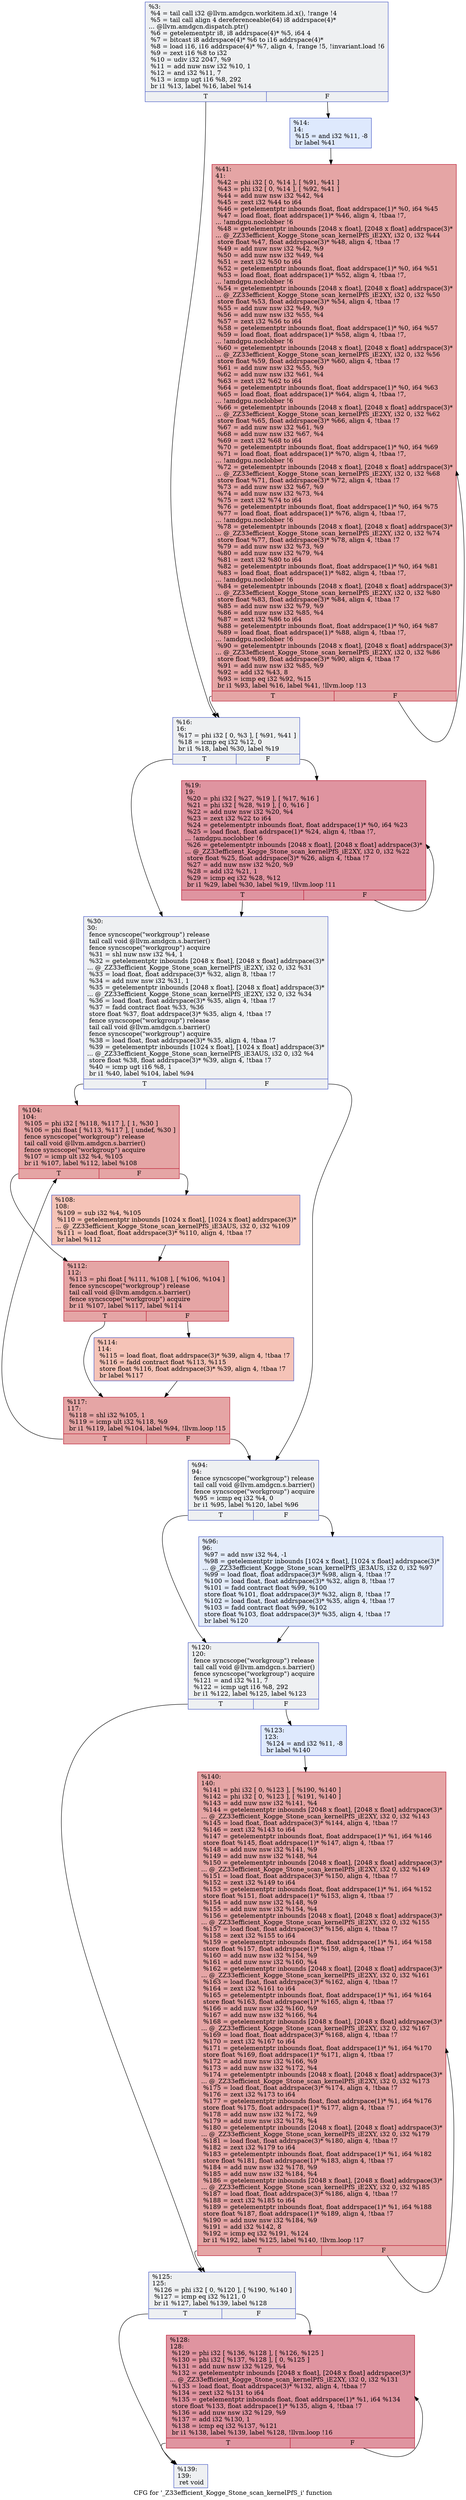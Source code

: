 digraph "CFG for '_Z33efficient_Kogge_Stone_scan_kernelPfS_i' function" {
	label="CFG for '_Z33efficient_Kogge_Stone_scan_kernelPfS_i' function";

	Node0x5d18fc0 [shape=record,color="#3d50c3ff", style=filled, fillcolor="#d9dce170",label="{%3:\l  %4 = tail call i32 @llvm.amdgcn.workitem.id.x(), !range !4\l  %5 = tail call align 4 dereferenceable(64) i8 addrspace(4)*\l... @llvm.amdgcn.dispatch.ptr()\l  %6 = getelementptr i8, i8 addrspace(4)* %5, i64 4\l  %7 = bitcast i8 addrspace(4)* %6 to i16 addrspace(4)*\l  %8 = load i16, i16 addrspace(4)* %7, align 4, !range !5, !invariant.load !6\l  %9 = zext i16 %8 to i32\l  %10 = udiv i32 2047, %9\l  %11 = add nuw nsw i32 %10, 1\l  %12 = and i32 %11, 7\l  %13 = icmp ugt i16 %8, 292\l  br i1 %13, label %16, label %14\l|{<s0>T|<s1>F}}"];
	Node0x5d18fc0:s0 -> Node0x5d19d90;
	Node0x5d18fc0:s1 -> Node0x5d1aea0;
	Node0x5d1aea0 [shape=record,color="#3d50c3ff", style=filled, fillcolor="#b5cdfa70",label="{%14:\l14:                                               \l  %15 = and i32 %11, -8\l  br label %41\l}"];
	Node0x5d1aea0 -> Node0x5d1b0a0;
	Node0x5d19d90 [shape=record,color="#3d50c3ff", style=filled, fillcolor="#d9dce170",label="{%16:\l16:                                               \l  %17 = phi i32 [ 0, %3 ], [ %91, %41 ]\l  %18 = icmp eq i32 %12, 0\l  br i1 %18, label %30, label %19\l|{<s0>T|<s1>F}}"];
	Node0x5d19d90:s0 -> Node0x5d1b3b0;
	Node0x5d19d90:s1 -> Node0x5d1b440;
	Node0x5d1b440 [shape=record,color="#b70d28ff", style=filled, fillcolor="#b70d2870",label="{%19:\l19:                                               \l  %20 = phi i32 [ %27, %19 ], [ %17, %16 ]\l  %21 = phi i32 [ %28, %19 ], [ 0, %16 ]\l  %22 = add nuw nsw i32 %20, %4\l  %23 = zext i32 %22 to i64\l  %24 = getelementptr inbounds float, float addrspace(1)* %0, i64 %23\l  %25 = load float, float addrspace(1)* %24, align 4, !tbaa !7,\l... !amdgpu.noclobber !6\l  %26 = getelementptr inbounds [2048 x float], [2048 x float] addrspace(3)*\l... @_ZZ33efficient_Kogge_Stone_scan_kernelPfS_iE2XY, i32 0, i32 %22\l  store float %25, float addrspace(3)* %26, align 4, !tbaa !7\l  %27 = add nuw nsw i32 %20, %9\l  %28 = add i32 %21, 1\l  %29 = icmp eq i32 %28, %12\l  br i1 %29, label %30, label %19, !llvm.loop !11\l|{<s0>T|<s1>F}}"];
	Node0x5d1b440:s0 -> Node0x5d1b3b0;
	Node0x5d1b440:s1 -> Node0x5d1b440;
	Node0x5d1b3b0 [shape=record,color="#3d50c3ff", style=filled, fillcolor="#d9dce170",label="{%30:\l30:                                               \l  fence syncscope(\"workgroup\") release\l  tail call void @llvm.amdgcn.s.barrier()\l  fence syncscope(\"workgroup\") acquire\l  %31 = shl nuw nsw i32 %4, 1\l  %32 = getelementptr inbounds [2048 x float], [2048 x float] addrspace(3)*\l... @_ZZ33efficient_Kogge_Stone_scan_kernelPfS_iE2XY, i32 0, i32 %31\l  %33 = load float, float addrspace(3)* %32, align 8, !tbaa !7\l  %34 = add nuw nsw i32 %31, 1\l  %35 = getelementptr inbounds [2048 x float], [2048 x float] addrspace(3)*\l... @_ZZ33efficient_Kogge_Stone_scan_kernelPfS_iE2XY, i32 0, i32 %34\l  %36 = load float, float addrspace(3)* %35, align 4, !tbaa !7\l  %37 = fadd contract float %33, %36\l  store float %37, float addrspace(3)* %35, align 4, !tbaa !7\l  fence syncscope(\"workgroup\") release\l  tail call void @llvm.amdgcn.s.barrier()\l  fence syncscope(\"workgroup\") acquire\l  %38 = load float, float addrspace(3)* %35, align 4, !tbaa !7\l  %39 = getelementptr inbounds [1024 x float], [1024 x float] addrspace(3)*\l... @_ZZ33efficient_Kogge_Stone_scan_kernelPfS_iE3AUS, i32 0, i32 %4\l  store float %38, float addrspace(3)* %39, align 4, !tbaa !7\l  %40 = icmp ugt i16 %8, 1\l  br i1 %40, label %104, label %94\l|{<s0>T|<s1>F}}"];
	Node0x5d1b3b0:s0 -> Node0x5d1ced0;
	Node0x5d1b3b0:s1 -> Node0x5d1d920;
	Node0x5d1b0a0 [shape=record,color="#b70d28ff", style=filled, fillcolor="#c5333470",label="{%41:\l41:                                               \l  %42 = phi i32 [ 0, %14 ], [ %91, %41 ]\l  %43 = phi i32 [ 0, %14 ], [ %92, %41 ]\l  %44 = add nuw nsw i32 %42, %4\l  %45 = zext i32 %44 to i64\l  %46 = getelementptr inbounds float, float addrspace(1)* %0, i64 %45\l  %47 = load float, float addrspace(1)* %46, align 4, !tbaa !7,\l... !amdgpu.noclobber !6\l  %48 = getelementptr inbounds [2048 x float], [2048 x float] addrspace(3)*\l... @_ZZ33efficient_Kogge_Stone_scan_kernelPfS_iE2XY, i32 0, i32 %44\l  store float %47, float addrspace(3)* %48, align 4, !tbaa !7\l  %49 = add nuw nsw i32 %42, %9\l  %50 = add nuw nsw i32 %49, %4\l  %51 = zext i32 %50 to i64\l  %52 = getelementptr inbounds float, float addrspace(1)* %0, i64 %51\l  %53 = load float, float addrspace(1)* %52, align 4, !tbaa !7,\l... !amdgpu.noclobber !6\l  %54 = getelementptr inbounds [2048 x float], [2048 x float] addrspace(3)*\l... @_ZZ33efficient_Kogge_Stone_scan_kernelPfS_iE2XY, i32 0, i32 %50\l  store float %53, float addrspace(3)* %54, align 4, !tbaa !7\l  %55 = add nuw nsw i32 %49, %9\l  %56 = add nuw nsw i32 %55, %4\l  %57 = zext i32 %56 to i64\l  %58 = getelementptr inbounds float, float addrspace(1)* %0, i64 %57\l  %59 = load float, float addrspace(1)* %58, align 4, !tbaa !7,\l... !amdgpu.noclobber !6\l  %60 = getelementptr inbounds [2048 x float], [2048 x float] addrspace(3)*\l... @_ZZ33efficient_Kogge_Stone_scan_kernelPfS_iE2XY, i32 0, i32 %56\l  store float %59, float addrspace(3)* %60, align 4, !tbaa !7\l  %61 = add nuw nsw i32 %55, %9\l  %62 = add nuw nsw i32 %61, %4\l  %63 = zext i32 %62 to i64\l  %64 = getelementptr inbounds float, float addrspace(1)* %0, i64 %63\l  %65 = load float, float addrspace(1)* %64, align 4, !tbaa !7,\l... !amdgpu.noclobber !6\l  %66 = getelementptr inbounds [2048 x float], [2048 x float] addrspace(3)*\l... @_ZZ33efficient_Kogge_Stone_scan_kernelPfS_iE2XY, i32 0, i32 %62\l  store float %65, float addrspace(3)* %66, align 4, !tbaa !7\l  %67 = add nuw nsw i32 %61, %9\l  %68 = add nuw nsw i32 %67, %4\l  %69 = zext i32 %68 to i64\l  %70 = getelementptr inbounds float, float addrspace(1)* %0, i64 %69\l  %71 = load float, float addrspace(1)* %70, align 4, !tbaa !7,\l... !amdgpu.noclobber !6\l  %72 = getelementptr inbounds [2048 x float], [2048 x float] addrspace(3)*\l... @_ZZ33efficient_Kogge_Stone_scan_kernelPfS_iE2XY, i32 0, i32 %68\l  store float %71, float addrspace(3)* %72, align 4, !tbaa !7\l  %73 = add nuw nsw i32 %67, %9\l  %74 = add nuw nsw i32 %73, %4\l  %75 = zext i32 %74 to i64\l  %76 = getelementptr inbounds float, float addrspace(1)* %0, i64 %75\l  %77 = load float, float addrspace(1)* %76, align 4, !tbaa !7,\l... !amdgpu.noclobber !6\l  %78 = getelementptr inbounds [2048 x float], [2048 x float] addrspace(3)*\l... @_ZZ33efficient_Kogge_Stone_scan_kernelPfS_iE2XY, i32 0, i32 %74\l  store float %77, float addrspace(3)* %78, align 4, !tbaa !7\l  %79 = add nuw nsw i32 %73, %9\l  %80 = add nuw nsw i32 %79, %4\l  %81 = zext i32 %80 to i64\l  %82 = getelementptr inbounds float, float addrspace(1)* %0, i64 %81\l  %83 = load float, float addrspace(1)* %82, align 4, !tbaa !7,\l... !amdgpu.noclobber !6\l  %84 = getelementptr inbounds [2048 x float], [2048 x float] addrspace(3)*\l... @_ZZ33efficient_Kogge_Stone_scan_kernelPfS_iE2XY, i32 0, i32 %80\l  store float %83, float addrspace(3)* %84, align 4, !tbaa !7\l  %85 = add nuw nsw i32 %79, %9\l  %86 = add nuw nsw i32 %85, %4\l  %87 = zext i32 %86 to i64\l  %88 = getelementptr inbounds float, float addrspace(1)* %0, i64 %87\l  %89 = load float, float addrspace(1)* %88, align 4, !tbaa !7,\l... !amdgpu.noclobber !6\l  %90 = getelementptr inbounds [2048 x float], [2048 x float] addrspace(3)*\l... @_ZZ33efficient_Kogge_Stone_scan_kernelPfS_iE2XY, i32 0, i32 %86\l  store float %89, float addrspace(3)* %90, align 4, !tbaa !7\l  %91 = add nuw nsw i32 %85, %9\l  %92 = add i32 %43, 8\l  %93 = icmp eq i32 %92, %15\l  br i1 %93, label %16, label %41, !llvm.loop !13\l|{<s0>T|<s1>F}}"];
	Node0x5d1b0a0:s0 -> Node0x5d19d90;
	Node0x5d1b0a0:s1 -> Node0x5d1b0a0;
	Node0x5d1d920 [shape=record,color="#3d50c3ff", style=filled, fillcolor="#d9dce170",label="{%94:\l94:                                               \l  fence syncscope(\"workgroup\") release\l  tail call void @llvm.amdgcn.s.barrier()\l  fence syncscope(\"workgroup\") acquire\l  %95 = icmp eq i32 %4, 0\l  br i1 %95, label %120, label %96\l|{<s0>T|<s1>F}}"];
	Node0x5d1d920:s0 -> Node0x5d20410;
	Node0x5d1d920:s1 -> Node0x5d20460;
	Node0x5d20460 [shape=record,color="#3d50c3ff", style=filled, fillcolor="#c1d4f470",label="{%96:\l96:                                               \l  %97 = add nsw i32 %4, -1\l  %98 = getelementptr inbounds [1024 x float], [1024 x float] addrspace(3)*\l... @_ZZ33efficient_Kogge_Stone_scan_kernelPfS_iE3AUS, i32 0, i32 %97\l  %99 = load float, float addrspace(3)* %98, align 4, !tbaa !7\l  %100 = load float, float addrspace(3)* %32, align 8, !tbaa !7\l  %101 = fadd contract float %99, %100\l  store float %101, float addrspace(3)* %32, align 8, !tbaa !7\l  %102 = load float, float addrspace(3)* %35, align 4, !tbaa !7\l  %103 = fadd contract float %99, %102\l  store float %103, float addrspace(3)* %35, align 4, !tbaa !7\l  br label %120\l}"];
	Node0x5d20460 -> Node0x5d20410;
	Node0x5d1ced0 [shape=record,color="#b70d28ff", style=filled, fillcolor="#c5333470",label="{%104:\l104:                                              \l  %105 = phi i32 [ %118, %117 ], [ 1, %30 ]\l  %106 = phi float [ %113, %117 ], [ undef, %30 ]\l  fence syncscope(\"workgroup\") release\l  tail call void @llvm.amdgcn.s.barrier()\l  fence syncscope(\"workgroup\") acquire\l  %107 = icmp ult i32 %4, %105\l  br i1 %107, label %112, label %108\l|{<s0>T|<s1>F}}"];
	Node0x5d1ced0:s0 -> Node0x5d20f20;
	Node0x5d1ced0:s1 -> Node0x5d20f70;
	Node0x5d20f70 [shape=record,color="#3d50c3ff", style=filled, fillcolor="#e8765c70",label="{%108:\l108:                                              \l  %109 = sub i32 %4, %105\l  %110 = getelementptr inbounds [1024 x float], [1024 x float] addrspace(3)*\l... @_ZZ33efficient_Kogge_Stone_scan_kernelPfS_iE3AUS, i32 0, i32 %109\l  %111 = load float, float addrspace(3)* %110, align 4, !tbaa !7\l  br label %112\l}"];
	Node0x5d20f70 -> Node0x5d20f20;
	Node0x5d20f20 [shape=record,color="#b70d28ff", style=filled, fillcolor="#c5333470",label="{%112:\l112:                                              \l  %113 = phi float [ %111, %108 ], [ %106, %104 ]\l  fence syncscope(\"workgroup\") release\l  tail call void @llvm.amdgcn.s.barrier()\l  fence syncscope(\"workgroup\") acquire\l  br i1 %107, label %117, label %114\l|{<s0>T|<s1>F}}"];
	Node0x5d20f20:s0 -> Node0x5d20af0;
	Node0x5d20f20:s1 -> Node0x5d21500;
	Node0x5d21500 [shape=record,color="#3d50c3ff", style=filled, fillcolor="#e8765c70",label="{%114:\l114:                                              \l  %115 = load float, float addrspace(3)* %39, align 4, !tbaa !7\l  %116 = fadd contract float %113, %115\l  store float %116, float addrspace(3)* %39, align 4, !tbaa !7\l  br label %117\l}"];
	Node0x5d21500 -> Node0x5d20af0;
	Node0x5d20af0 [shape=record,color="#b70d28ff", style=filled, fillcolor="#c5333470",label="{%117:\l117:                                              \l  %118 = shl i32 %105, 1\l  %119 = icmp ult i32 %118, %9\l  br i1 %119, label %104, label %94, !llvm.loop !15\l|{<s0>T|<s1>F}}"];
	Node0x5d20af0:s0 -> Node0x5d1ced0;
	Node0x5d20af0:s1 -> Node0x5d1d920;
	Node0x5d20410 [shape=record,color="#3d50c3ff", style=filled, fillcolor="#d9dce170",label="{%120:\l120:                                              \l  fence syncscope(\"workgroup\") release\l  tail call void @llvm.amdgcn.s.barrier()\l  fence syncscope(\"workgroup\") acquire\l  %121 = and i32 %11, 7\l  %122 = icmp ugt i16 %8, 292\l  br i1 %122, label %125, label %123\l|{<s0>T|<s1>F}}"];
	Node0x5d20410:s0 -> Node0x5d21ce0;
	Node0x5d20410:s1 -> Node0x5d21d30;
	Node0x5d21d30 [shape=record,color="#3d50c3ff", style=filled, fillcolor="#b5cdfa70",label="{%123:\l123:                                              \l  %124 = and i32 %11, -8\l  br label %140\l}"];
	Node0x5d21d30 -> Node0x5d21ec0;
	Node0x5d21ce0 [shape=record,color="#3d50c3ff", style=filled, fillcolor="#d9dce170",label="{%125:\l125:                                              \l  %126 = phi i32 [ 0, %120 ], [ %190, %140 ]\l  %127 = icmp eq i32 %121, 0\l  br i1 %127, label %139, label %128\l|{<s0>T|<s1>F}}"];
	Node0x5d21ce0:s0 -> Node0x5d220c0;
	Node0x5d21ce0:s1 -> Node0x5d22110;
	Node0x5d22110 [shape=record,color="#b70d28ff", style=filled, fillcolor="#b70d2870",label="{%128:\l128:                                              \l  %129 = phi i32 [ %136, %128 ], [ %126, %125 ]\l  %130 = phi i32 [ %137, %128 ], [ 0, %125 ]\l  %131 = add nuw nsw i32 %129, %4\l  %132 = getelementptr inbounds [2048 x float], [2048 x float] addrspace(3)*\l... @_ZZ33efficient_Kogge_Stone_scan_kernelPfS_iE2XY, i32 0, i32 %131\l  %133 = load float, float addrspace(3)* %132, align 4, !tbaa !7\l  %134 = zext i32 %131 to i64\l  %135 = getelementptr inbounds float, float addrspace(1)* %1, i64 %134\l  store float %133, float addrspace(1)* %135, align 4, !tbaa !7\l  %136 = add nuw nsw i32 %129, %9\l  %137 = add i32 %130, 1\l  %138 = icmp eq i32 %137, %121\l  br i1 %138, label %139, label %128, !llvm.loop !16\l|{<s0>T|<s1>F}}"];
	Node0x5d22110:s0 -> Node0x5d220c0;
	Node0x5d22110:s1 -> Node0x5d22110;
	Node0x5d220c0 [shape=record,color="#3d50c3ff", style=filled, fillcolor="#d9dce170",label="{%139:\l139:                                              \l  ret void\l}"];
	Node0x5d21ec0 [shape=record,color="#b70d28ff", style=filled, fillcolor="#c5333470",label="{%140:\l140:                                              \l  %141 = phi i32 [ 0, %123 ], [ %190, %140 ]\l  %142 = phi i32 [ 0, %123 ], [ %191, %140 ]\l  %143 = add nuw nsw i32 %141, %4\l  %144 = getelementptr inbounds [2048 x float], [2048 x float] addrspace(3)*\l... @_ZZ33efficient_Kogge_Stone_scan_kernelPfS_iE2XY, i32 0, i32 %143\l  %145 = load float, float addrspace(3)* %144, align 4, !tbaa !7\l  %146 = zext i32 %143 to i64\l  %147 = getelementptr inbounds float, float addrspace(1)* %1, i64 %146\l  store float %145, float addrspace(1)* %147, align 4, !tbaa !7\l  %148 = add nuw nsw i32 %141, %9\l  %149 = add nuw nsw i32 %148, %4\l  %150 = getelementptr inbounds [2048 x float], [2048 x float] addrspace(3)*\l... @_ZZ33efficient_Kogge_Stone_scan_kernelPfS_iE2XY, i32 0, i32 %149\l  %151 = load float, float addrspace(3)* %150, align 4, !tbaa !7\l  %152 = zext i32 %149 to i64\l  %153 = getelementptr inbounds float, float addrspace(1)* %1, i64 %152\l  store float %151, float addrspace(1)* %153, align 4, !tbaa !7\l  %154 = add nuw nsw i32 %148, %9\l  %155 = add nuw nsw i32 %154, %4\l  %156 = getelementptr inbounds [2048 x float], [2048 x float] addrspace(3)*\l... @_ZZ33efficient_Kogge_Stone_scan_kernelPfS_iE2XY, i32 0, i32 %155\l  %157 = load float, float addrspace(3)* %156, align 4, !tbaa !7\l  %158 = zext i32 %155 to i64\l  %159 = getelementptr inbounds float, float addrspace(1)* %1, i64 %158\l  store float %157, float addrspace(1)* %159, align 4, !tbaa !7\l  %160 = add nuw nsw i32 %154, %9\l  %161 = add nuw nsw i32 %160, %4\l  %162 = getelementptr inbounds [2048 x float], [2048 x float] addrspace(3)*\l... @_ZZ33efficient_Kogge_Stone_scan_kernelPfS_iE2XY, i32 0, i32 %161\l  %163 = load float, float addrspace(3)* %162, align 4, !tbaa !7\l  %164 = zext i32 %161 to i64\l  %165 = getelementptr inbounds float, float addrspace(1)* %1, i64 %164\l  store float %163, float addrspace(1)* %165, align 4, !tbaa !7\l  %166 = add nuw nsw i32 %160, %9\l  %167 = add nuw nsw i32 %166, %4\l  %168 = getelementptr inbounds [2048 x float], [2048 x float] addrspace(3)*\l... @_ZZ33efficient_Kogge_Stone_scan_kernelPfS_iE2XY, i32 0, i32 %167\l  %169 = load float, float addrspace(3)* %168, align 4, !tbaa !7\l  %170 = zext i32 %167 to i64\l  %171 = getelementptr inbounds float, float addrspace(1)* %1, i64 %170\l  store float %169, float addrspace(1)* %171, align 4, !tbaa !7\l  %172 = add nuw nsw i32 %166, %9\l  %173 = add nuw nsw i32 %172, %4\l  %174 = getelementptr inbounds [2048 x float], [2048 x float] addrspace(3)*\l... @_ZZ33efficient_Kogge_Stone_scan_kernelPfS_iE2XY, i32 0, i32 %173\l  %175 = load float, float addrspace(3)* %174, align 4, !tbaa !7\l  %176 = zext i32 %173 to i64\l  %177 = getelementptr inbounds float, float addrspace(1)* %1, i64 %176\l  store float %175, float addrspace(1)* %177, align 4, !tbaa !7\l  %178 = add nuw nsw i32 %172, %9\l  %179 = add nuw nsw i32 %178, %4\l  %180 = getelementptr inbounds [2048 x float], [2048 x float] addrspace(3)*\l... @_ZZ33efficient_Kogge_Stone_scan_kernelPfS_iE2XY, i32 0, i32 %179\l  %181 = load float, float addrspace(3)* %180, align 4, !tbaa !7\l  %182 = zext i32 %179 to i64\l  %183 = getelementptr inbounds float, float addrspace(1)* %1, i64 %182\l  store float %181, float addrspace(1)* %183, align 4, !tbaa !7\l  %184 = add nuw nsw i32 %178, %9\l  %185 = add nuw nsw i32 %184, %4\l  %186 = getelementptr inbounds [2048 x float], [2048 x float] addrspace(3)*\l... @_ZZ33efficient_Kogge_Stone_scan_kernelPfS_iE2XY, i32 0, i32 %185\l  %187 = load float, float addrspace(3)* %186, align 4, !tbaa !7\l  %188 = zext i32 %185 to i64\l  %189 = getelementptr inbounds float, float addrspace(1)* %1, i64 %188\l  store float %187, float addrspace(1)* %189, align 4, !tbaa !7\l  %190 = add nuw nsw i32 %184, %9\l  %191 = add i32 %142, 8\l  %192 = icmp eq i32 %191, %124\l  br i1 %192, label %125, label %140, !llvm.loop !17\l|{<s0>T|<s1>F}}"];
	Node0x5d21ec0:s0 -> Node0x5d21ce0;
	Node0x5d21ec0:s1 -> Node0x5d21ec0;
}
